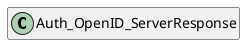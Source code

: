 @startuml
set namespaceSeparator \\
hide members
hide << alias >> circle

class Auth_OpenID_ServerResponse
@enduml
